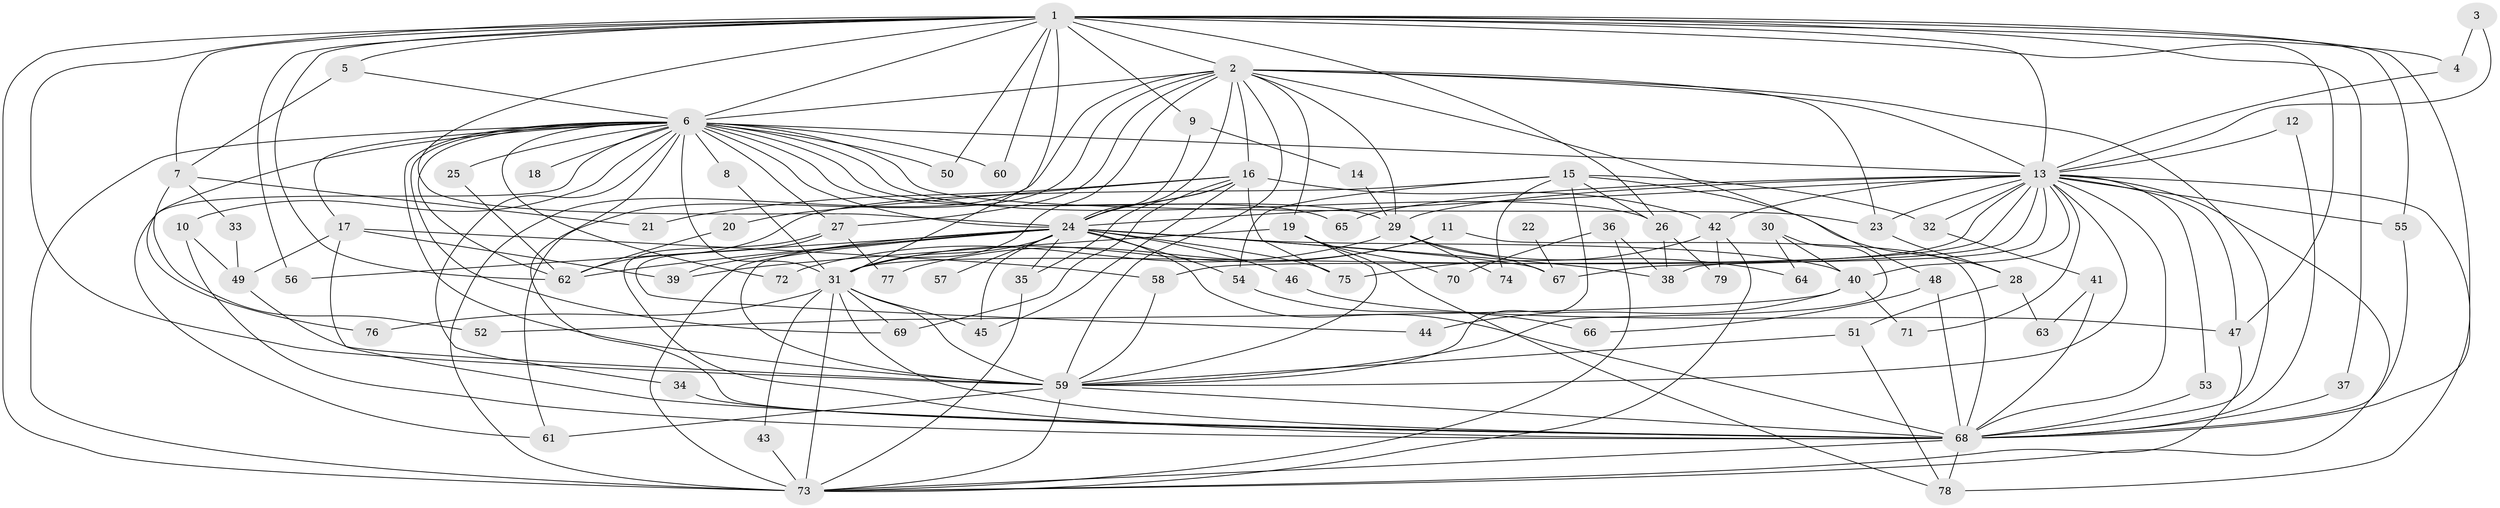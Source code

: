 // original degree distribution, {22: 0.008928571428571428, 20: 0.008928571428571428, 30: 0.008928571428571428, 29: 0.008928571428571428, 17: 0.017857142857142856, 14: 0.008928571428571428, 27: 0.008928571428571428, 15: 0.008928571428571428, 19: 0.008928571428571428, 4: 0.05357142857142857, 6: 0.017857142857142856, 2: 0.5446428571428571, 7: 0.017857142857142856, 8: 0.008928571428571428, 3: 0.20535714285714285, 5: 0.05357142857142857, 9: 0.008928571428571428}
// Generated by graph-tools (version 1.1) at 2025/36/03/04/25 23:36:14]
// undirected, 79 vertices, 193 edges
graph export_dot {
  node [color=gray90,style=filled];
  1;
  2;
  3;
  4;
  5;
  6;
  7;
  8;
  9;
  10;
  11;
  12;
  13;
  14;
  15;
  16;
  17;
  18;
  19;
  20;
  21;
  22;
  23;
  24;
  25;
  26;
  27;
  28;
  29;
  30;
  31;
  32;
  33;
  34;
  35;
  36;
  37;
  38;
  39;
  40;
  41;
  42;
  43;
  44;
  45;
  46;
  47;
  48;
  49;
  50;
  51;
  52;
  53;
  54;
  55;
  56;
  57;
  58;
  59;
  60;
  61;
  62;
  63;
  64;
  65;
  66;
  67;
  68;
  69;
  70;
  71;
  72;
  73;
  74;
  75;
  76;
  77;
  78;
  79;
  1 -- 2 [weight=2.0];
  1 -- 4 [weight=2.0];
  1 -- 5 [weight=1.0];
  1 -- 6 [weight=3.0];
  1 -- 7 [weight=1.0];
  1 -- 9 [weight=1.0];
  1 -- 13 [weight=3.0];
  1 -- 24 [weight=2.0];
  1 -- 26 [weight=1.0];
  1 -- 31 [weight=2.0];
  1 -- 37 [weight=1.0];
  1 -- 47 [weight=1.0];
  1 -- 50 [weight=1.0];
  1 -- 55 [weight=1.0];
  1 -- 56 [weight=2.0];
  1 -- 59 [weight=2.0];
  1 -- 60 [weight=1.0];
  1 -- 62 [weight=1.0];
  1 -- 68 [weight=2.0];
  1 -- 73 [weight=2.0];
  2 -- 6 [weight=1.0];
  2 -- 13 [weight=1.0];
  2 -- 16 [weight=1.0];
  2 -- 19 [weight=1.0];
  2 -- 23 [weight=1.0];
  2 -- 24 [weight=2.0];
  2 -- 27 [weight=1.0];
  2 -- 29 [weight=1.0];
  2 -- 31 [weight=2.0];
  2 -- 48 [weight=1.0];
  2 -- 59 [weight=1.0];
  2 -- 61 [weight=1.0];
  2 -- 68 [weight=2.0];
  2 -- 73 [weight=1.0];
  3 -- 4 [weight=1.0];
  3 -- 13 [weight=1.0];
  4 -- 13 [weight=1.0];
  5 -- 6 [weight=1.0];
  5 -- 7 [weight=1.0];
  6 -- 8 [weight=1.0];
  6 -- 10 [weight=1.0];
  6 -- 13 [weight=1.0];
  6 -- 17 [weight=1.0];
  6 -- 18 [weight=1.0];
  6 -- 23 [weight=1.0];
  6 -- 24 [weight=1.0];
  6 -- 25 [weight=1.0];
  6 -- 26 [weight=1.0];
  6 -- 27 [weight=1.0];
  6 -- 29 [weight=1.0];
  6 -- 31 [weight=1.0];
  6 -- 34 [weight=1.0];
  6 -- 50 [weight=1.0];
  6 -- 59 [weight=1.0];
  6 -- 60 [weight=1.0];
  6 -- 61 [weight=1.0];
  6 -- 62 [weight=1.0];
  6 -- 65 [weight=1.0];
  6 -- 68 [weight=1.0];
  6 -- 69 [weight=1.0];
  6 -- 72 [weight=1.0];
  6 -- 73 [weight=1.0];
  6 -- 76 [weight=1.0];
  7 -- 21 [weight=1.0];
  7 -- 33 [weight=1.0];
  7 -- 52 [weight=1.0];
  8 -- 31 [weight=1.0];
  9 -- 14 [weight=1.0];
  9 -- 24 [weight=1.0];
  10 -- 49 [weight=1.0];
  10 -- 68 [weight=1.0];
  11 -- 31 [weight=1.0];
  11 -- 68 [weight=1.0];
  11 -- 77 [weight=1.0];
  12 -- 13 [weight=1.0];
  12 -- 68 [weight=1.0];
  13 -- 23 [weight=1.0];
  13 -- 24 [weight=1.0];
  13 -- 29 [weight=1.0];
  13 -- 31 [weight=1.0];
  13 -- 32 [weight=1.0];
  13 -- 38 [weight=1.0];
  13 -- 40 [weight=2.0];
  13 -- 42 [weight=2.0];
  13 -- 47 [weight=1.0];
  13 -- 53 [weight=1.0];
  13 -- 55 [weight=1.0];
  13 -- 58 [weight=1.0];
  13 -- 59 [weight=1.0];
  13 -- 65 [weight=1.0];
  13 -- 67 [weight=1.0];
  13 -- 68 [weight=1.0];
  13 -- 71 [weight=1.0];
  13 -- 73 [weight=1.0];
  13 -- 78 [weight=1.0];
  14 -- 29 [weight=1.0];
  15 -- 26 [weight=1.0];
  15 -- 28 [weight=1.0];
  15 -- 32 [weight=1.0];
  15 -- 54 [weight=1.0];
  15 -- 59 [weight=1.0];
  15 -- 62 [weight=1.0];
  15 -- 74 [weight=1.0];
  16 -- 20 [weight=1.0];
  16 -- 21 [weight=1.0];
  16 -- 24 [weight=1.0];
  16 -- 35 [weight=1.0];
  16 -- 42 [weight=1.0];
  16 -- 45 [weight=1.0];
  16 -- 69 [weight=1.0];
  16 -- 75 [weight=1.0];
  17 -- 39 [weight=1.0];
  17 -- 49 [weight=1.0];
  17 -- 58 [weight=1.0];
  17 -- 68 [weight=1.0];
  19 -- 39 [weight=1.0];
  19 -- 59 [weight=1.0];
  19 -- 70 [weight=1.0];
  19 -- 78 [weight=1.0];
  20 -- 62 [weight=1.0];
  22 -- 67 [weight=1.0];
  23 -- 28 [weight=1.0];
  24 -- 31 [weight=1.0];
  24 -- 35 [weight=1.0];
  24 -- 38 [weight=1.0];
  24 -- 39 [weight=1.0];
  24 -- 40 [weight=1.0];
  24 -- 45 [weight=1.0];
  24 -- 46 [weight=1.0];
  24 -- 54 [weight=1.0];
  24 -- 56 [weight=1.0];
  24 -- 57 [weight=1.0];
  24 -- 59 [weight=2.0];
  24 -- 62 [weight=1.0];
  24 -- 67 [weight=1.0];
  24 -- 68 [weight=1.0];
  24 -- 73 [weight=2.0];
  24 -- 75 [weight=1.0];
  25 -- 62 [weight=1.0];
  26 -- 38 [weight=1.0];
  26 -- 79 [weight=1.0];
  27 -- 44 [weight=1.0];
  27 -- 68 [weight=1.0];
  27 -- 77 [weight=1.0];
  28 -- 51 [weight=1.0];
  28 -- 63 [weight=1.0];
  29 -- 64 [weight=1.0];
  29 -- 67 [weight=1.0];
  29 -- 72 [weight=1.0];
  29 -- 74 [weight=1.0];
  30 -- 40 [weight=1.0];
  30 -- 59 [weight=1.0];
  30 -- 64 [weight=1.0];
  31 -- 43 [weight=1.0];
  31 -- 45 [weight=1.0];
  31 -- 59 [weight=1.0];
  31 -- 68 [weight=1.0];
  31 -- 69 [weight=1.0];
  31 -- 73 [weight=1.0];
  31 -- 76 [weight=2.0];
  32 -- 41 [weight=1.0];
  33 -- 49 [weight=1.0];
  34 -- 68 [weight=1.0];
  35 -- 73 [weight=1.0];
  36 -- 38 [weight=1.0];
  36 -- 70 [weight=1.0];
  36 -- 73 [weight=1.0];
  37 -- 68 [weight=1.0];
  40 -- 44 [weight=1.0];
  40 -- 52 [weight=1.0];
  40 -- 71 [weight=1.0];
  41 -- 63 [weight=1.0];
  41 -- 68 [weight=1.0];
  42 -- 73 [weight=1.0];
  42 -- 75 [weight=1.0];
  42 -- 79 [weight=1.0];
  43 -- 73 [weight=1.0];
  46 -- 47 [weight=1.0];
  47 -- 73 [weight=1.0];
  48 -- 66 [weight=1.0];
  48 -- 68 [weight=1.0];
  49 -- 59 [weight=1.0];
  51 -- 59 [weight=1.0];
  51 -- 78 [weight=1.0];
  53 -- 68 [weight=1.0];
  54 -- 66 [weight=1.0];
  55 -- 68 [weight=1.0];
  58 -- 59 [weight=1.0];
  59 -- 61 [weight=1.0];
  59 -- 68 [weight=1.0];
  59 -- 73 [weight=1.0];
  68 -- 73 [weight=1.0];
  68 -- 78 [weight=1.0];
}
